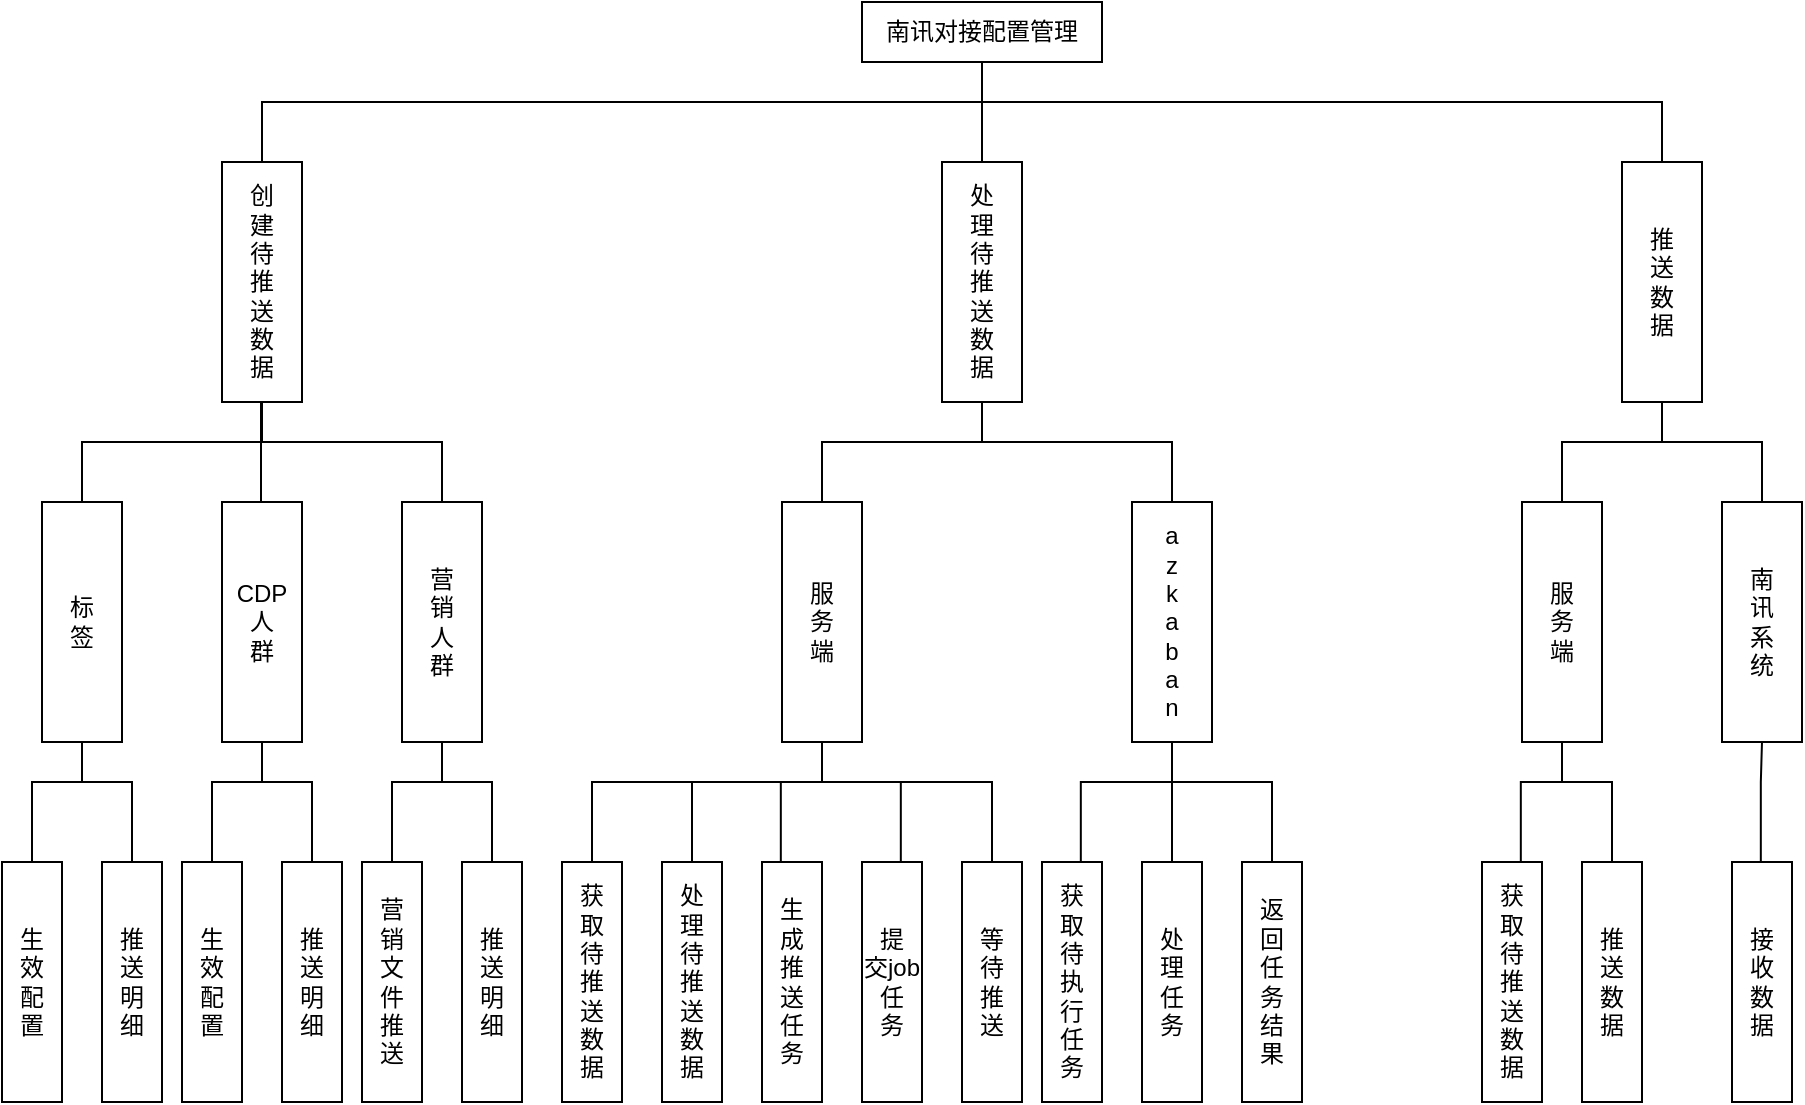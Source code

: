 <mxfile version="20.5.1" type="github">
  <diagram id="igIkLWl_I8CNIf3-y0DH" name="第 1 页">
    <mxGraphModel dx="1018" dy="528" grid="1" gridSize="10" guides="1" tooltips="1" connect="1" arrows="1" fold="1" page="1" pageScale="1" pageWidth="827" pageHeight="1169" math="0" shadow="0">
      <root>
        <mxCell id="0" />
        <mxCell id="1" parent="0" />
        <mxCell id="1S4eVNWtwclJiUYLLemy-1" value="南讯对接配置管理" style="rounded=0;whiteSpace=wrap;html=1;" parent="1" vertex="1">
          <mxGeometry x="490" y="90" width="120" height="30" as="geometry" />
        </mxCell>
        <mxCell id="1S4eVNWtwclJiUYLLemy-2" value="创&lt;br&gt;建&lt;br&gt;待&lt;br&gt;推&lt;br&gt;送&lt;br&gt;数&lt;br&gt;据" style="rounded=0;whiteSpace=wrap;html=1;" parent="1" vertex="1">
          <mxGeometry x="170" y="170" width="40" height="120" as="geometry" />
        </mxCell>
        <mxCell id="1S4eVNWtwclJiUYLLemy-3" value="推&lt;br&gt;送&lt;br&gt;数&lt;br&gt;据" style="rounded=0;whiteSpace=wrap;html=1;" parent="1" vertex="1">
          <mxGeometry x="870" y="170" width="40" height="120" as="geometry" />
        </mxCell>
        <mxCell id="1S4eVNWtwclJiUYLLemy-4" value="处&lt;br&gt;理&lt;br&gt;待&lt;br&gt;推&lt;br&gt;送&lt;br&gt;数&lt;br&gt;据" style="rounded=0;whiteSpace=wrap;html=1;" parent="1" vertex="1">
          <mxGeometry x="530" y="170" width="40" height="120" as="geometry" />
        </mxCell>
        <mxCell id="1S4eVNWtwclJiUYLLemy-12" value="标&lt;br&gt;签" style="rounded=0;whiteSpace=wrap;html=1;" parent="1" vertex="1">
          <mxGeometry x="80" y="340" width="40" height="120" as="geometry" />
        </mxCell>
        <mxCell id="1S4eVNWtwclJiUYLLemy-13" value="营&lt;br&gt;销&lt;br&gt;人&lt;br&gt;群" style="rounded=0;whiteSpace=wrap;html=1;" parent="1" vertex="1">
          <mxGeometry x="260" y="340" width="40" height="120" as="geometry" />
        </mxCell>
        <mxCell id="1S4eVNWtwclJiUYLLemy-15" value="a&lt;br&gt;z&lt;br&gt;k&lt;br&gt;a&lt;br&gt;b&lt;br&gt;a&lt;br&gt;n" style="rounded=0;whiteSpace=wrap;html=1;" parent="1" vertex="1">
          <mxGeometry x="625" y="340" width="40" height="120" as="geometry" />
        </mxCell>
        <mxCell id="1S4eVNWtwclJiUYLLemy-19" value="服&lt;br&gt;务&lt;br&gt;端" style="rounded=0;whiteSpace=wrap;html=1;" parent="1" vertex="1">
          <mxGeometry x="450" y="340" width="40" height="120" as="geometry" />
        </mxCell>
        <mxCell id="1S4eVNWtwclJiUYLLemy-20" value="服&lt;br&gt;务&lt;br&gt;端" style="rounded=0;whiteSpace=wrap;html=1;" parent="1" vertex="1">
          <mxGeometry x="820" y="340" width="40" height="120" as="geometry" />
        </mxCell>
        <mxCell id="1S4eVNWtwclJiUYLLemy-21" value="生&lt;br&gt;效&lt;br&gt;配&lt;br&gt;置" style="rounded=0;whiteSpace=wrap;html=1;" parent="1" vertex="1">
          <mxGeometry x="60" y="520" width="30" height="120" as="geometry" />
        </mxCell>
        <mxCell id="1S4eVNWtwclJiUYLLemy-28" value="推&lt;br&gt;送&lt;br&gt;明&lt;br&gt;细" style="rounded=0;whiteSpace=wrap;html=1;" parent="1" vertex="1">
          <mxGeometry x="110" y="520" width="30" height="120" as="geometry" />
        </mxCell>
        <mxCell id="1S4eVNWtwclJiUYLLemy-35" value="获&lt;br&gt;取&lt;br&gt;待&lt;br&gt;推&lt;br&gt;送&lt;br&gt;数&lt;br&gt;据" style="rounded=0;whiteSpace=wrap;html=1;" parent="1" vertex="1">
          <mxGeometry x="340" y="520" width="30" height="120" as="geometry" />
        </mxCell>
        <mxCell id="1S4eVNWtwclJiUYLLemy-36" value="处&lt;br&gt;理&lt;br&gt;待&lt;br&gt;推&lt;br&gt;送&lt;br&gt;数&lt;br&gt;据" style="rounded=0;whiteSpace=wrap;html=1;" parent="1" vertex="1">
          <mxGeometry x="390" y="520" width="30" height="120" as="geometry" />
        </mxCell>
        <mxCell id="1S4eVNWtwclJiUYLLemy-37" value="生&lt;br&gt;成&lt;br&gt;推&lt;br&gt;送&lt;br&gt;任&lt;br&gt;务" style="rounded=0;whiteSpace=wrap;html=1;" parent="1" vertex="1">
          <mxGeometry x="440" y="520" width="30" height="120" as="geometry" />
        </mxCell>
        <mxCell id="1S4eVNWtwclJiUYLLemy-38" value="提&lt;br&gt;交job任&lt;br&gt;务" style="rounded=0;whiteSpace=wrap;html=1;" parent="1" vertex="1">
          <mxGeometry x="490" y="520" width="30" height="120" as="geometry" />
        </mxCell>
        <mxCell id="1S4eVNWtwclJiUYLLemy-39" value="等&lt;br&gt;待&lt;br&gt;推&lt;br&gt;送" style="rounded=0;whiteSpace=wrap;html=1;" parent="1" vertex="1">
          <mxGeometry x="540" y="520" width="30" height="120" as="geometry" />
        </mxCell>
        <mxCell id="1S4eVNWtwclJiUYLLemy-41" value="获&lt;br&gt;取&lt;br&gt;待&lt;br&gt;执&lt;br&gt;行&lt;br&gt;任&lt;br&gt;务" style="rounded=0;whiteSpace=wrap;html=1;" parent="1" vertex="1">
          <mxGeometry x="580" y="520" width="30" height="120" as="geometry" />
        </mxCell>
        <mxCell id="1S4eVNWtwclJiUYLLemy-42" value="处&lt;br&gt;理&lt;br&gt;任&lt;br&gt;务" style="rounded=0;whiteSpace=wrap;html=1;" parent="1" vertex="1">
          <mxGeometry x="630" y="520" width="30" height="120" as="geometry" />
        </mxCell>
        <mxCell id="1S4eVNWtwclJiUYLLemy-43" value="返&lt;br&gt;回&lt;br&gt;任&lt;br&gt;务&lt;br&gt;结&lt;br&gt;果" style="rounded=0;whiteSpace=wrap;html=1;" parent="1" vertex="1">
          <mxGeometry x="680" y="520" width="30" height="120" as="geometry" />
        </mxCell>
        <mxCell id="1S4eVNWtwclJiUYLLemy-47" value="获&lt;br&gt;取&lt;br&gt;待&lt;br&gt;推&lt;br&gt;送&lt;br&gt;数&lt;br&gt;据" style="rounded=0;whiteSpace=wrap;html=1;" parent="1" vertex="1">
          <mxGeometry x="800" y="520" width="30" height="120" as="geometry" />
        </mxCell>
        <mxCell id="1S4eVNWtwclJiUYLLemy-48" value="推&lt;br&gt;送&lt;br&gt;数&lt;br&gt;据" style="rounded=0;whiteSpace=wrap;html=1;" parent="1" vertex="1">
          <mxGeometry x="850" y="520" width="30" height="120" as="geometry" />
        </mxCell>
        <mxCell id="1S4eVNWtwclJiUYLLemy-53" value="接&lt;br&gt;收&lt;br&gt;数&lt;br&gt;据" style="rounded=0;whiteSpace=wrap;html=1;" parent="1" vertex="1">
          <mxGeometry x="925" y="520" width="30" height="120" as="geometry" />
        </mxCell>
        <mxCell id="1S4eVNWtwclJiUYLLemy-54" value="" style="endArrow=none;html=1;rounded=0;fontFamily=Helvetica;fontSize=12;entryX=0.5;entryY=1;entryDx=0;entryDy=0;exitX=0.5;exitY=0;exitDx=0;exitDy=0;" parent="1" source="1S4eVNWtwclJiUYLLemy-13" target="1S4eVNWtwclJiUYLLemy-2" edge="1">
          <mxGeometry width="50" height="50" relative="1" as="geometry">
            <mxPoint x="490" y="410" as="sourcePoint" />
            <mxPoint x="540" y="360" as="targetPoint" />
            <Array as="points">
              <mxPoint x="280" y="310" />
              <mxPoint x="190" y="310" />
            </Array>
          </mxGeometry>
        </mxCell>
        <mxCell id="1S4eVNWtwclJiUYLLemy-55" value="" style="endArrow=none;html=1;rounded=0;fontFamily=Helvetica;fontSize=12;entryX=0.5;entryY=1;entryDx=0;entryDy=0;exitX=0.5;exitY=0;exitDx=0;exitDy=0;" parent="1" source="1S4eVNWtwclJiUYLLemy-12" target="1S4eVNWtwclJiUYLLemy-2" edge="1">
          <mxGeometry width="50" height="50" relative="1" as="geometry">
            <mxPoint x="280" y="350" as="sourcePoint" />
            <mxPoint x="200" y="300" as="targetPoint" />
            <Array as="points">
              <mxPoint x="100" y="310" />
              <mxPoint x="190" y="310" />
            </Array>
          </mxGeometry>
        </mxCell>
        <mxCell id="1S4eVNWtwclJiUYLLemy-56" value="" style="endArrow=none;html=1;rounded=0;fontFamily=Helvetica;fontSize=12;entryX=0.5;entryY=1;entryDx=0;entryDy=0;exitX=0.5;exitY=0;exitDx=0;exitDy=0;" parent="1" source="1S4eVNWtwclJiUYLLemy-19" target="1S4eVNWtwclJiUYLLemy-4" edge="1">
          <mxGeometry width="50" height="50" relative="1" as="geometry">
            <mxPoint x="290" y="360" as="sourcePoint" />
            <mxPoint x="210" y="310" as="targetPoint" />
            <Array as="points">
              <mxPoint x="470" y="310" />
              <mxPoint x="550" y="310" />
            </Array>
          </mxGeometry>
        </mxCell>
        <mxCell id="1S4eVNWtwclJiUYLLemy-57" value="" style="endArrow=none;html=1;rounded=0;fontFamily=Helvetica;fontSize=12;exitX=0.5;exitY=1;exitDx=0;exitDy=0;entryX=0.5;entryY=0;entryDx=0;entryDy=0;" parent="1" source="1S4eVNWtwclJiUYLLemy-4" target="1S4eVNWtwclJiUYLLemy-15" edge="1">
          <mxGeometry width="50" height="50" relative="1" as="geometry">
            <mxPoint x="300" y="370" as="sourcePoint" />
            <mxPoint x="190" y="290" as="targetPoint" />
            <Array as="points">
              <mxPoint x="550" y="310" />
              <mxPoint x="645" y="310" />
            </Array>
          </mxGeometry>
        </mxCell>
        <mxCell id="1S4eVNWtwclJiUYLLemy-58" value="" style="endArrow=none;html=1;rounded=0;fontFamily=Helvetica;fontSize=12;entryX=0.5;entryY=1;entryDx=0;entryDy=0;exitX=0.5;exitY=0;exitDx=0;exitDy=0;" parent="1" source="1S4eVNWtwclJiUYLLemy-20" target="1S4eVNWtwclJiUYLLemy-3" edge="1">
          <mxGeometry width="50" height="50" relative="1" as="geometry">
            <mxPoint x="310" y="380" as="sourcePoint" />
            <mxPoint x="230" y="330" as="targetPoint" />
            <Array as="points">
              <mxPoint x="840" y="310" />
              <mxPoint x="890" y="310" />
            </Array>
          </mxGeometry>
        </mxCell>
        <mxCell id="1S4eVNWtwclJiUYLLemy-68" value="" style="endArrow=none;html=1;rounded=0;fontFamily=Helvetica;fontSize=12;entryX=0.5;entryY=1;entryDx=0;entryDy=0;exitX=0.5;exitY=0;exitDx=0;exitDy=0;" parent="1" source="1S4eVNWtwclJiUYLLemy-35" edge="1">
          <mxGeometry width="50" height="50" relative="1" as="geometry">
            <mxPoint x="400" y="520" as="sourcePoint" />
            <mxPoint x="470" y="460" as="targetPoint" />
            <Array as="points">
              <mxPoint x="355" y="480" />
              <mxPoint x="470" y="480" />
            </Array>
          </mxGeometry>
        </mxCell>
        <mxCell id="1S4eVNWtwclJiUYLLemy-69" value="" style="endArrow=none;html=1;rounded=0;fontFamily=Helvetica;fontSize=12;entryX=0.5;entryY=1;entryDx=0;entryDy=0;edgeStyle=elbowEdgeStyle;elbow=vertical;exitX=0.5;exitY=0;exitDx=0;exitDy=0;" parent="1" source="1S4eVNWtwclJiUYLLemy-21" edge="1">
          <mxGeometry width="50" height="50" relative="1" as="geometry">
            <mxPoint x="50" y="520" as="sourcePoint" />
            <mxPoint x="100" y="460" as="targetPoint" />
            <Array as="points">
              <mxPoint x="60" y="480" />
            </Array>
          </mxGeometry>
        </mxCell>
        <mxCell id="1S4eVNWtwclJiUYLLemy-74" value="" style="endArrow=none;html=1;rounded=0;fontFamily=Helvetica;fontSize=12;edgeStyle=elbowEdgeStyle;elbow=vertical;entryX=0.5;entryY=1;entryDx=0;entryDy=0;exitX=0.5;exitY=0;exitDx=0;exitDy=0;" parent="1" source="1S4eVNWtwclJiUYLLemy-28" target="1S4eVNWtwclJiUYLLemy-12" edge="1">
          <mxGeometry width="50" height="50" relative="1" as="geometry">
            <mxPoint x="140" y="520" as="sourcePoint" />
            <mxPoint x="140" y="460" as="targetPoint" />
            <Array as="points">
              <mxPoint x="110" y="480" />
              <mxPoint x="160" y="480" />
            </Array>
          </mxGeometry>
        </mxCell>
        <mxCell id="1S4eVNWtwclJiUYLLemy-81" value="" style="endArrow=none;html=1;rounded=0;fontFamily=Helvetica;fontSize=12;edgeStyle=elbowEdgeStyle;elbow=vertical;entryX=0.5;entryY=1;entryDx=0;entryDy=0;exitX=0.5;exitY=0;exitDx=0;exitDy=0;" parent="1" source="1S4eVNWtwclJiUYLLemy-36" target="1S4eVNWtwclJiUYLLemy-19" edge="1">
          <mxGeometry width="50" height="50" relative="1" as="geometry">
            <mxPoint x="419.41" y="520" as="sourcePoint" />
            <mxPoint x="419.41" y="460" as="targetPoint" />
            <Array as="points">
              <mxPoint x="440" y="480" />
            </Array>
          </mxGeometry>
        </mxCell>
        <mxCell id="1S4eVNWtwclJiUYLLemy-82" value="" style="endArrow=none;html=1;rounded=0;fontFamily=Helvetica;fontSize=12;edgeStyle=elbowEdgeStyle;elbow=vertical;entryX=0.5;entryY=1;entryDx=0;entryDy=0;" parent="1" target="1S4eVNWtwclJiUYLLemy-19" edge="1">
          <mxGeometry width="50" height="50" relative="1" as="geometry">
            <mxPoint x="449.41" y="520" as="sourcePoint" />
            <mxPoint x="449.41" y="460" as="targetPoint" />
            <Array as="points">
              <mxPoint x="460" y="480" />
            </Array>
          </mxGeometry>
        </mxCell>
        <mxCell id="1S4eVNWtwclJiUYLLemy-83" value="" style="endArrow=none;html=1;rounded=0;fontFamily=Helvetica;fontSize=12;edgeStyle=elbowEdgeStyle;elbow=vertical;exitX=0.5;exitY=0;exitDx=0;exitDy=0;" parent="1" source="1S4eVNWtwclJiUYLLemy-39" edge="1">
          <mxGeometry width="50" height="50" relative="1" as="geometry">
            <mxPoint x="479.41" y="520" as="sourcePoint" />
            <mxPoint x="470" y="460" as="targetPoint" />
            <Array as="points">
              <mxPoint x="480" y="480" />
            </Array>
          </mxGeometry>
        </mxCell>
        <mxCell id="1S4eVNWtwclJiUYLLemy-84" value="" style="endArrow=none;html=1;rounded=0;fontFamily=Helvetica;fontSize=12;edgeStyle=elbowEdgeStyle;elbow=vertical;" parent="1" edge="1">
          <mxGeometry width="50" height="50" relative="1" as="geometry">
            <mxPoint x="509.41" y="520" as="sourcePoint" />
            <mxPoint x="470" y="460" as="targetPoint" />
            <Array as="points">
              <mxPoint x="490" y="480" />
            </Array>
          </mxGeometry>
        </mxCell>
        <mxCell id="1S4eVNWtwclJiUYLLemy-87" value="" style="endArrow=none;html=1;rounded=0;fontFamily=Helvetica;fontSize=12;edgeStyle=elbowEdgeStyle;elbow=vertical;entryX=0.5;entryY=1;entryDx=0;entryDy=0;" parent="1" target="1S4eVNWtwclJiUYLLemy-15" edge="1">
          <mxGeometry width="50" height="50" relative="1" as="geometry">
            <mxPoint x="599.41" y="520" as="sourcePoint" />
            <mxPoint x="599.41" y="460" as="targetPoint" />
            <Array as="points">
              <mxPoint x="620" y="480" />
            </Array>
          </mxGeometry>
        </mxCell>
        <mxCell id="1S4eVNWtwclJiUYLLemy-88" value="" style="endArrow=none;html=1;rounded=0;fontFamily=Helvetica;fontSize=12;edgeStyle=elbowEdgeStyle;elbow=vertical;entryX=0.5;entryY=1;entryDx=0;entryDy=0;exitX=0.5;exitY=0;exitDx=0;exitDy=0;" parent="1" source="1S4eVNWtwclJiUYLLemy-43" target="1S4eVNWtwclJiUYLLemy-15" edge="1">
          <mxGeometry width="50" height="50" relative="1" as="geometry">
            <mxPoint x="629.41" y="520" as="sourcePoint" />
            <mxPoint x="629.41" y="460" as="targetPoint" />
            <Array as="points">
              <mxPoint x="630" y="480" />
            </Array>
          </mxGeometry>
        </mxCell>
        <mxCell id="1S4eVNWtwclJiUYLLemy-89" value="" style="endArrow=none;html=1;rounded=0;fontFamily=Helvetica;fontSize=12;edgeStyle=elbowEdgeStyle;elbow=vertical;entryX=0.5;entryY=1;entryDx=0;entryDy=0;exitX=0.5;exitY=0;exitDx=0;exitDy=0;" parent="1" source="1S4eVNWtwclJiUYLLemy-42" target="1S4eVNWtwclJiUYLLemy-15" edge="1">
          <mxGeometry width="50" height="50" relative="1" as="geometry">
            <mxPoint x="660.0" y="520" as="sourcePoint" />
            <mxPoint x="660.0" y="460" as="targetPoint" />
            <Array as="points">
              <mxPoint x="650" y="480" />
            </Array>
          </mxGeometry>
        </mxCell>
        <mxCell id="1S4eVNWtwclJiUYLLemy-94" value="" style="endArrow=none;html=1;rounded=0;fontFamily=Helvetica;fontSize=12;edgeStyle=elbowEdgeStyle;elbow=vertical;entryX=0.5;entryY=1;entryDx=0;entryDy=0;" parent="1" target="1S4eVNWtwclJiUYLLemy-20" edge="1">
          <mxGeometry width="50" height="50" relative="1" as="geometry">
            <mxPoint x="819.41" y="520" as="sourcePoint" />
            <mxPoint x="819.41" y="460" as="targetPoint" />
            <Array as="points">
              <mxPoint x="830" y="480" />
            </Array>
          </mxGeometry>
        </mxCell>
        <mxCell id="1S4eVNWtwclJiUYLLemy-95" value="" style="endArrow=none;html=1;rounded=0;fontFamily=Helvetica;fontSize=12;edgeStyle=elbowEdgeStyle;elbow=vertical;entryX=0.5;entryY=1;entryDx=0;entryDy=0;exitX=0.5;exitY=0;exitDx=0;exitDy=0;" parent="1" source="1S4eVNWtwclJiUYLLemy-48" target="1S4eVNWtwclJiUYLLemy-20" edge="1">
          <mxGeometry width="50" height="50" relative="1" as="geometry">
            <mxPoint x="849.41" y="520" as="sourcePoint" />
            <mxPoint x="849.41" y="460" as="targetPoint" />
            <Array as="points">
              <mxPoint x="840" y="480" />
            </Array>
          </mxGeometry>
        </mxCell>
        <mxCell id="DfebonZHGduRshNx3Be4-1" value="CDP&lt;br&gt;人&lt;br&gt;群" style="rounded=0;whiteSpace=wrap;html=1;" parent="1" vertex="1">
          <mxGeometry x="170" y="340" width="40" height="120" as="geometry" />
        </mxCell>
        <mxCell id="DfebonZHGduRshNx3Be4-3" value="生&lt;br&gt;效&lt;br&gt;配&lt;br&gt;置" style="rounded=0;whiteSpace=wrap;html=1;" parent="1" vertex="1">
          <mxGeometry x="150" y="520" width="30" height="120" as="geometry" />
        </mxCell>
        <mxCell id="DfebonZHGduRshNx3Be4-4" value="推&lt;br&gt;送&lt;br&gt;明&lt;br&gt;细" style="rounded=0;whiteSpace=wrap;html=1;" parent="1" vertex="1">
          <mxGeometry x="200" y="520" width="30" height="120" as="geometry" />
        </mxCell>
        <mxCell id="DfebonZHGduRshNx3Be4-5" value="" style="endArrow=none;html=1;rounded=0;fontFamily=Helvetica;fontSize=12;edgeStyle=elbowEdgeStyle;elbow=vertical;exitX=0.5;exitY=0;exitDx=0;exitDy=0;" parent="1" source="DfebonZHGduRshNx3Be4-8" edge="1">
          <mxGeometry width="50" height="50" relative="1" as="geometry">
            <mxPoint x="260" y="520" as="sourcePoint" />
            <mxPoint x="280" y="460" as="targetPoint" />
            <Array as="points">
              <mxPoint x="355" y="480" />
            </Array>
          </mxGeometry>
        </mxCell>
        <mxCell id="DfebonZHGduRshNx3Be4-6" value="" style="endArrow=none;html=1;rounded=0;fontFamily=Helvetica;fontSize=12;edgeStyle=elbowEdgeStyle;elbow=vertical;exitX=0.5;exitY=0;exitDx=0;exitDy=0;" parent="1" source="DfebonZHGduRshNx3Be4-3" edge="1">
          <mxGeometry width="50" height="50" relative="1" as="geometry">
            <mxPoint x="170" y="520" as="sourcePoint" />
            <mxPoint x="190" y="460" as="targetPoint" />
            <Array as="points">
              <mxPoint x="60" y="480" />
            </Array>
          </mxGeometry>
        </mxCell>
        <mxCell id="DfebonZHGduRshNx3Be4-7" value="" style="endArrow=none;html=1;rounded=0;fontFamily=Helvetica;fontSize=12;edgeStyle=elbowEdgeStyle;elbow=vertical;entryX=0.5;entryY=1;entryDx=0;entryDy=0;exitX=0.5;exitY=0;exitDx=0;exitDy=0;" parent="1" edge="1">
          <mxGeometry width="50" height="50" relative="1" as="geometry">
            <mxPoint x="215" y="520" as="sourcePoint" />
            <mxPoint x="190" y="460" as="targetPoint" />
            <Array as="points">
              <mxPoint x="200" y="480" />
              <mxPoint x="250" y="480" />
            </Array>
          </mxGeometry>
        </mxCell>
        <mxCell id="DfebonZHGduRshNx3Be4-8" value="营&lt;br&gt;销&lt;br&gt;文&lt;br&gt;件&lt;br&gt;推&lt;br&gt;送" style="rounded=0;whiteSpace=wrap;html=1;" parent="1" vertex="1">
          <mxGeometry x="240" y="520" width="30" height="120" as="geometry" />
        </mxCell>
        <mxCell id="DfebonZHGduRshNx3Be4-9" value="推&lt;br&gt;送&lt;br&gt;明&lt;br&gt;细" style="rounded=0;whiteSpace=wrap;html=1;" parent="1" vertex="1">
          <mxGeometry x="290" y="520" width="30" height="120" as="geometry" />
        </mxCell>
        <mxCell id="DfebonZHGduRshNx3Be4-11" value="" style="endArrow=none;html=1;rounded=0;fontFamily=Helvetica;fontSize=12;edgeStyle=elbowEdgeStyle;elbow=vertical;entryX=0.5;entryY=1;entryDx=0;entryDy=0;exitX=0.5;exitY=0;exitDx=0;exitDy=0;" parent="1" edge="1">
          <mxGeometry width="50" height="50" relative="1" as="geometry">
            <mxPoint x="305" y="520" as="sourcePoint" />
            <mxPoint x="280" y="460" as="targetPoint" />
            <Array as="points">
              <mxPoint x="290" y="480" />
              <mxPoint x="340" y="480" />
            </Array>
          </mxGeometry>
        </mxCell>
        <mxCell id="DfebonZHGduRshNx3Be4-12" value="" style="endArrow=none;html=1;rounded=0;fontFamily=Helvetica;fontSize=12;exitX=0.5;exitY=0;exitDx=0;exitDy=0;" parent="1" edge="1">
          <mxGeometry width="50" height="50" relative="1" as="geometry">
            <mxPoint x="190" y="170" as="sourcePoint" />
            <mxPoint x="550" y="120" as="targetPoint" />
            <Array as="points">
              <mxPoint x="190" y="140" />
              <mxPoint x="550" y="140" />
            </Array>
          </mxGeometry>
        </mxCell>
        <mxCell id="DfebonZHGduRshNx3Be4-13" value="" style="endArrow=none;html=1;rounded=0;fontFamily=Helvetica;fontSize=12;exitX=0.5;exitY=0;exitDx=0;exitDy=0;" parent="1" edge="1">
          <mxGeometry width="50" height="50" relative="1" as="geometry">
            <mxPoint x="890" y="170" as="sourcePoint" />
            <mxPoint x="550" y="120" as="targetPoint" />
            <Array as="points">
              <mxPoint x="890" y="140" />
              <mxPoint x="550" y="140" />
            </Array>
          </mxGeometry>
        </mxCell>
        <mxCell id="DfebonZHGduRshNx3Be4-14" value="" style="endArrow=none;html=1;rounded=0;fontFamily=Helvetica;fontSize=12;entryX=0.5;entryY=1;entryDx=0;entryDy=0;exitX=0.5;exitY=0;exitDx=0;exitDy=0;" parent="1" edge="1">
          <mxGeometry width="50" height="50" relative="1" as="geometry">
            <mxPoint x="550" y="170" as="sourcePoint" />
            <mxPoint x="550" y="120" as="targetPoint" />
            <Array as="points">
              <mxPoint x="550" y="140" />
            </Array>
          </mxGeometry>
        </mxCell>
        <mxCell id="DfebonZHGduRshNx3Be4-15" value="" style="endArrow=none;html=1;rounded=0;fontFamily=Helvetica;fontSize=12;entryX=0.5;entryY=1;entryDx=0;entryDy=0;exitX=0.5;exitY=0;exitDx=0;exitDy=0;" parent="1" edge="1">
          <mxGeometry width="50" height="50" relative="1" as="geometry">
            <mxPoint x="189.5" y="340" as="sourcePoint" />
            <mxPoint x="189.5" y="290" as="targetPoint" />
            <Array as="points">
              <mxPoint x="189.5" y="310" />
            </Array>
          </mxGeometry>
        </mxCell>
        <mxCell id="DfebonZHGduRshNx3Be4-16" value="南&lt;br&gt;讯&lt;br&gt;系&lt;br&gt;统" style="rounded=0;whiteSpace=wrap;html=1;" parent="1" vertex="1">
          <mxGeometry x="920" y="340" width="40" height="120" as="geometry" />
        </mxCell>
        <mxCell id="DfebonZHGduRshNx3Be4-18" value="" style="endArrow=none;html=1;rounded=0;fontFamily=Helvetica;fontSize=12;edgeStyle=elbowEdgeStyle;elbow=vertical;entryX=0.5;entryY=1;entryDx=0;entryDy=0;" parent="1" target="DfebonZHGduRshNx3Be4-16" edge="1">
          <mxGeometry width="50" height="50" relative="1" as="geometry">
            <mxPoint x="939.41" y="520" as="sourcePoint" />
            <mxPoint x="960" y="460" as="targetPoint" />
            <Array as="points">
              <mxPoint x="950" y="480" />
            </Array>
          </mxGeometry>
        </mxCell>
        <mxCell id="DfebonZHGduRshNx3Be4-20" value="" style="endArrow=none;html=1;rounded=0;fontFamily=Helvetica;fontSize=12;entryX=0.5;entryY=1;entryDx=0;entryDy=0;exitX=0.5;exitY=0;exitDx=0;exitDy=0;" parent="1" source="DfebonZHGduRshNx3Be4-16" target="1S4eVNWtwclJiUYLLemy-3" edge="1">
          <mxGeometry width="50" height="50" relative="1" as="geometry">
            <mxPoint x="850" y="350" as="sourcePoint" />
            <mxPoint x="900" y="300" as="targetPoint" />
            <Array as="points">
              <mxPoint x="940" y="310" />
              <mxPoint x="890" y="310" />
            </Array>
          </mxGeometry>
        </mxCell>
      </root>
    </mxGraphModel>
  </diagram>
</mxfile>
